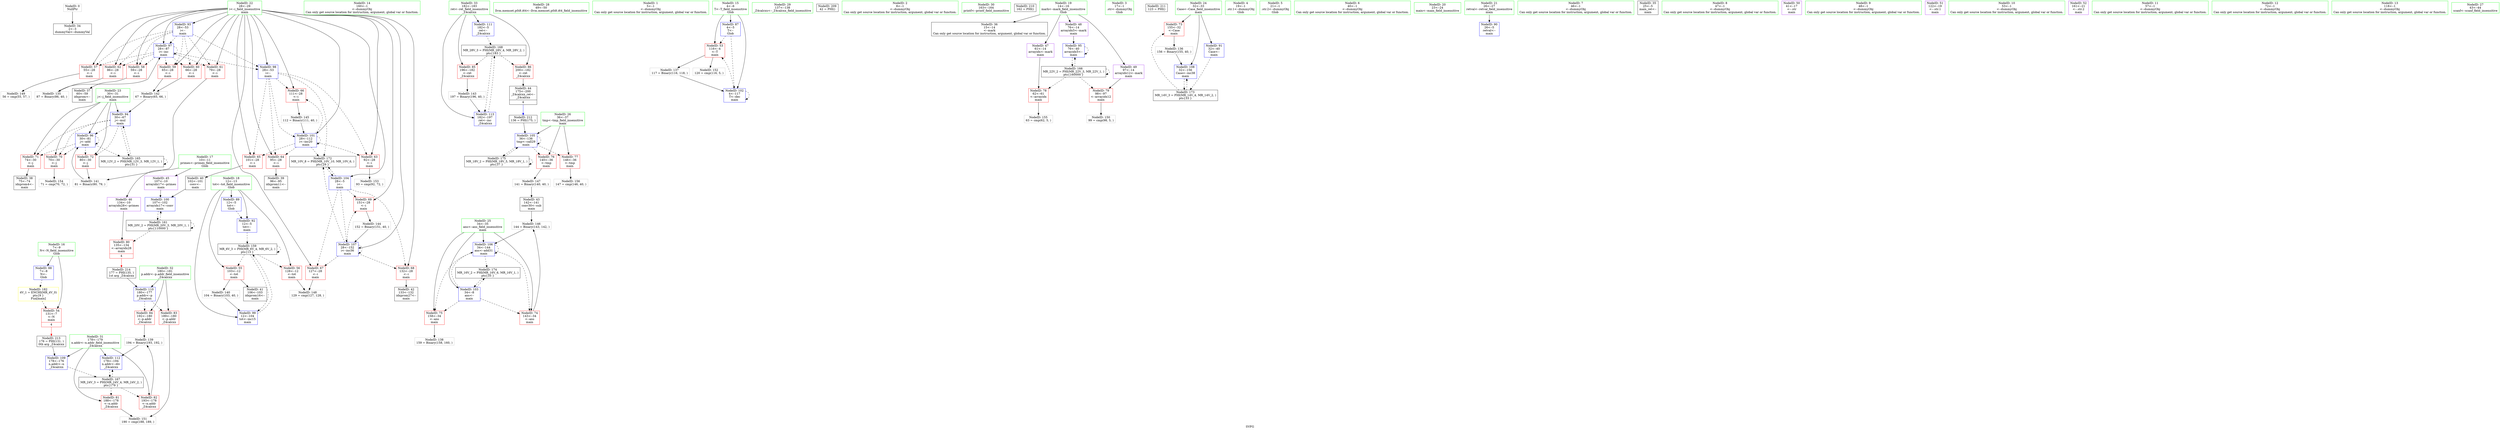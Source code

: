 digraph "SVFG" {
	label="SVFG";

	Node0x55c2817890e0 [shape=record,color=grey,label="{NodeID: 0\nNullPtr}"];
	Node0x55c2817890e0 -> Node0x55c2817a32b0[style=solid];
	Node0x55c2817a3f40 [shape=record,color=blue,label="{NodeID: 97\n28\<--87\ni\<--inc\nmain\n}"];
	Node0x55c2817a3f40 -> Node0x55c2817a55e0[style=dashed];
	Node0x55c2817a3f40 -> Node0x55c2817a56b0[style=dashed];
	Node0x55c2817a3f40 -> Node0x55c2817a5780[style=dashed];
	Node0x55c2817a3f40 -> Node0x55c2817a5850[style=dashed];
	Node0x55c2817a3f40 -> Node0x55c2817a5920[style=dashed];
	Node0x55c2817a3f40 -> Node0x55c2817a59f0[style=dashed];
	Node0x55c2817a3f40 -> Node0x55c2817a3f40[style=dashed];
	Node0x55c2817a3f40 -> Node0x55c2817a4010[style=dashed];
	Node0x55c2817a2170 [shape=record,color=green,label="{NodeID: 14\n160\<--1\n\<--dummyObj\nCan only get source location for instruction, argument, global var or function.}"];
	Node0x55c2817a8a80 [shape=record,color=blue,label="{NodeID: 111\n182\<--5\nret\<--\n_Z4calcxx\n}"];
	Node0x55c2817a8a80 -> Node0x55c2817b53a0[style=dashed];
	Node0x55c2817a2d40 [shape=record,color=green,label="{NodeID: 28\n49\<--50\nllvm.memset.p0i8.i64\<--llvm.memset.p0i8.i64_field_insensitive\n}"];
	Node0x55c2817a3990 [shape=record,color=black,label="{NodeID: 42\n133\<--132\nidxprom27\<--\nmain\n}"];
	Node0x55c2817a4840 [shape=record,color=grey,label="{NodeID: 139\n194 = Binary(193, 192, )\n}"];
	Node0x55c2817a4840 -> Node0x55c2817a8b50[style=solid];
	Node0x55c2817a5510 [shape=record,color=red,label="{NodeID: 56\n128\<--12\n\<--tot\nmain\n}"];
	Node0x55c2817a5510 -> Node0x55c2817abcf0[style=solid];
	Node0x55c2817ac470 [shape=record,color=grey,label="{NodeID: 153\n93 = cmp(92, 72, )\n}"];
	Node0x55c2817a6070 [shape=record,color=red,label="{NodeID: 70\n70\<--30\n\<--j\nmain\n}"];
	Node0x55c2817a6070 -> Node0x55c2817ac5f0[style=solid];
	Node0x55c2817b4ea0 [shape=record,color=black,label="{NodeID: 167\nMR_24V_3 = PHI(MR_24V_4, MR_24V_2, )\npts\{179 \}\n}"];
	Node0x55c2817b4ea0 -> Node0x55c2817a6960[style=dashed];
	Node0x55c2817b4ea0 -> Node0x55c2817a6a30[style=dashed];
	Node0x55c2817b4ea0 -> Node0x55c2817a8b50[style=dashed];
	Node0x55c2817a6bd0 [shape=record,color=red,label="{NodeID: 84\n192\<--180\n\<--p.addr\n_Z4calcxx\n}"];
	Node0x55c2817a6bd0 -> Node0x55c2817a4840[style=solid];
	Node0x55c281787a60 [shape=record,color=green,label="{NodeID: 1\n5\<--1\n\<--dummyObj\nCan only get source location for instruction, argument, global var or function.}"];
	Node0x55c2817a4010 [shape=record,color=blue,label="{NodeID: 98\n28\<--53\ni\<--\nmain\n}"];
	Node0x55c2817a4010 -> Node0x55c2817a5ac0[style=dashed];
	Node0x55c2817a4010 -> Node0x55c2817a5b90[style=dashed];
	Node0x55c2817a4010 -> Node0x55c2817a5c60[style=dashed];
	Node0x55c2817a4010 -> Node0x55c2817a5d30[style=dashed];
	Node0x55c2817a4010 -> Node0x55c2817a4280[style=dashed];
	Node0x55c2817a4010 -> Node0x55c2817b67a0[style=dashed];
	Node0x55c2817a2200 [shape=record,color=green,label="{NodeID: 15\n4\<--6\nT\<--T_field_insensitive\nGlob }"];
	Node0x55c2817a2200 -> Node0x55c2817a52a0[style=solid];
	Node0x55c2817a2200 -> Node0x55c2817a6e40[style=solid];
	Node0x55c2817a2200 -> Node0x55c2817a4350[style=solid];
	Node0x55c2817a8b50 [shape=record,color=blue,label="{NodeID: 112\n178\<--194\nn.addr\<--div\n_Z4calcxx\n}"];
	Node0x55c2817a8b50 -> Node0x55c2817b4ea0[style=dashed];
	Node0x55c2817a2e40 [shape=record,color=green,label="{NodeID: 29\n137\<--138\n_Z4calcxx\<--_Z4calcxx_field_insensitive\n}"];
	Node0x55c2817c6830 [shape=record,color=black,label="{NodeID: 209\n42 = PHI()\n}"];
	Node0x55c2817a3a60 [shape=record,color=black,label="{NodeID: 43\n142\<--141\nconv30\<--sub\nmain\n}"];
	Node0x55c2817a3a60 -> Node0x55c2817ab9f0[style=solid];
	Node0x55c2817a49c0 [shape=record,color=grey,label="{NodeID: 140\n104 = Binary(103, 40, )\n}"];
	Node0x55c2817a49c0 -> Node0x55c2817a40e0[style=solid];
	Node0x55c2817a55e0 [shape=record,color=red,label="{NodeID: 57\n55\<--28\n\<--i\nmain\n}"];
	Node0x55c2817a55e0 -> Node0x55c2817abe70[style=solid];
	Node0x55c2817ac5f0 [shape=record,color=grey,label="{NodeID: 154\n71 = cmp(70, 72, )\n}"];
	Node0x55c2817a6140 [shape=record,color=red,label="{NodeID: 71\n74\<--30\n\<--j\nmain\n}"];
	Node0x55c2817a6140 -> Node0x55c2817a3650[style=solid];
	Node0x55c2817b53a0 [shape=record,color=black,label="{NodeID: 168\nMR_28V_3 = PHI(MR_28V_4, MR_28V_2, )\npts\{183 \}\n}"];
	Node0x55c2817b53a0 -> Node0x55c2817a6ca0[style=dashed];
	Node0x55c2817b53a0 -> Node0x55c2817a6d70[style=dashed];
	Node0x55c2817b53a0 -> Node0x55c2817a8c20[style=dashed];
	Node0x55c2817a6ca0 [shape=record,color=red,label="{NodeID: 85\n196\<--182\n\<--ret\n_Z4calcxx\n}"];
	Node0x55c2817a6ca0 -> Node0x55c2817ab5b0[style=solid];
	Node0x55c281788dc0 [shape=record,color=green,label="{NodeID: 2\n8\<--1\n\<--dummyObj\nCan only get source location for instruction, argument, global var or function.}"];
	Node0x55c2817ba7d0 [shape=record,color=yellow,style=double,label="{NodeID: 182\n4V_1 = ENCHI(MR_4V_0)\npts\{9 \}\nFun[main]}"];
	Node0x55c2817ba7d0 -> Node0x55c2817a5370[style=dashed];
	Node0x55c2817a40e0 [shape=record,color=blue,label="{NodeID: 99\n12\<--104\ntot\<--inc15\nmain\n}"];
	Node0x55c2817a40e0 -> Node0x55c2817b26a0[style=dashed];
	Node0x55c2817a2290 [shape=record,color=green,label="{NodeID: 16\n7\<--9\nN\<--N_field_insensitive\nGlob }"];
	Node0x55c2817a2290 -> Node0x55c2817a5370[style=solid];
	Node0x55c2817a2290 -> Node0x55c2817a6f40[style=solid];
	Node0x55c2817a8c20 [shape=record,color=blue,label="{NodeID: 113\n182\<--197\nret\<--inc\n_Z4calcxx\n}"];
	Node0x55c2817a8c20 -> Node0x55c2817b53a0[style=dashed];
	Node0x55c2817a2f40 [shape=record,color=green,label="{NodeID: 30\n163\<--164\nprintf\<--printf_field_insensitive\n}"];
	Node0x55c2817c6930 [shape=record,color=black,label="{NodeID: 210\n162 = PHI()\n}"];
	Node0x55c2817a3b30 [shape=record,color=black,label="{NodeID: 44\n175\<--200\n_Z4calcxx_ret\<--\n_Z4calcxx\n|{<s0>4}}"];
	Node0x55c2817a3b30:s0 -> Node0x55c2817c6b30[style=solid,color=blue];
	Node0x55c2817a4b40 [shape=record,color=grey,label="{NodeID: 141\n81 = Binary(80, 79, )\n}"];
	Node0x55c2817a4b40 -> Node0x55c2817a3e70[style=solid];
	Node0x55c2817a56b0 [shape=record,color=red,label="{NodeID: 58\n59\<--28\n\<--i\nmain\n}"];
	Node0x55c2817a56b0 -> Node0x55c2817a3580[style=solid];
	Node0x55c2817ac770 [shape=record,color=grey,label="{NodeID: 155\n63 = cmp(62, 5, )\n}"];
	Node0x55c2817a6210 [shape=record,color=red,label="{NodeID: 72\n80\<--30\n\<--j\nmain\n}"];
	Node0x55c2817a6210 -> Node0x55c2817a4b40[style=solid];
	Node0x55c2817a6d70 [shape=record,color=red,label="{NodeID: 86\n200\<--182\n\<--ret\n_Z4calcxx\n}"];
	Node0x55c2817a6d70 -> Node0x55c2817a3b30[style=solid];
	Node0x55c281788120 [shape=record,color=green,label="{NodeID: 3\n17\<--1\n.str\<--dummyObj\nGlob }"];
	Node0x55c2817a41b0 [shape=record,color=blue,label="{NodeID: 100\n107\<--102\narrayidx17\<--conv\nmain\n}"];
	Node0x55c2817a41b0 -> Node0x55c2817b30a0[style=dashed];
	Node0x55c2817a2360 [shape=record,color=green,label="{NodeID: 17\n10\<--11\nprimes\<--primes_field_insensitive\nGlob }"];
	Node0x55c2817a2360 -> Node0x55c2817a3c00[style=solid];
	Node0x55c2817a2360 -> Node0x55c2817a3cd0[style=solid];
	Node0x55c2817a3040 [shape=record,color=green,label="{NodeID: 31\n178\<--179\nn.addr\<--n.addr_field_insensitive\n_Z4calcxx\n}"];
	Node0x55c2817a3040 -> Node0x55c2817a6960[style=solid];
	Node0x55c2817a3040 -> Node0x55c2817a6a30[style=solid];
	Node0x55c2817a3040 -> Node0x55c2817a88e0[style=solid];
	Node0x55c2817a3040 -> Node0x55c2817a8b50[style=solid];
	Node0x55c2817c6a30 [shape=record,color=black,label="{NodeID: 211\n123 = PHI()\n}"];
	Node0x55c2817a3c00 [shape=record,color=purple,label="{NodeID: 45\n107\<--10\narrayidx17\<--primes\nmain\n}"];
	Node0x55c2817a3c00 -> Node0x55c2817a41b0[style=solid];
	Node0x55c2817a4cc0 [shape=record,color=grey,label="{NodeID: 142\n67 = Binary(65, 66, )\n}"];
	Node0x55c2817a4cc0 -> Node0x55c2817a7480[style=solid];
	Node0x55c2817a5780 [shape=record,color=red,label="{NodeID: 59\n65\<--28\n\<--i\nmain\n}"];
	Node0x55c2817a5780 -> Node0x55c2817a4cc0[style=solid];
	Node0x55c2817ac8f0 [shape=record,color=grey,label="{NodeID: 156\n147 = cmp(146, 40, )\n}"];
	Node0x55c2817a62e0 [shape=record,color=red,label="{NodeID: 73\n155\<--32\n\<--Case\nmain\n}"];
	Node0x55c2817a62e0 -> Node0x55c2817aa2e0[style=solid];
	Node0x55c2817a6e40 [shape=record,color=blue,label="{NodeID: 87\n4\<--5\nT\<--\nGlob }"];
	Node0x55c2817a6e40 -> Node0x55c2817a52a0[style=dashed];
	Node0x55c2817a6e40 -> Node0x55c2817a4350[style=dashed];
	Node0x55c2817881b0 [shape=record,color=green,label="{NodeID: 4\n19\<--1\n.str.1\<--dummyObj\nGlob }"];
	Node0x55c2817a4280 [shape=record,color=blue,label="{NodeID: 101\n28\<--112\ni\<--inc20\nmain\n}"];
	Node0x55c2817a4280 -> Node0x55c2817a5ac0[style=dashed];
	Node0x55c2817a4280 -> Node0x55c2817a5b90[style=dashed];
	Node0x55c2817a4280 -> Node0x55c2817a5c60[style=dashed];
	Node0x55c2817a4280 -> Node0x55c2817a5d30[style=dashed];
	Node0x55c2817a4280 -> Node0x55c2817a4280[style=dashed];
	Node0x55c2817a4280 -> Node0x55c2817b67a0[style=dashed];
	Node0x55c2817a2460 [shape=record,color=green,label="{NodeID: 18\n12\<--13\ntot\<--tot_field_insensitive\nGlob }"];
	Node0x55c2817a2460 -> Node0x55c2817a5440[style=solid];
	Node0x55c2817a2460 -> Node0x55c2817a5510[style=solid];
	Node0x55c2817a2460 -> Node0x55c2817a7040[style=solid];
	Node0x55c2817a2460 -> Node0x55c2817a72e0[style=solid];
	Node0x55c2817a2460 -> Node0x55c2817a40e0[style=solid];
	Node0x55c2817a3110 [shape=record,color=green,label="{NodeID: 32\n180\<--181\np.addr\<--p.addr_field_insensitive\n_Z4calcxx\n}"];
	Node0x55c2817a3110 -> Node0x55c2817a6b00[style=solid];
	Node0x55c2817a3110 -> Node0x55c2817a6bd0[style=solid];
	Node0x55c2817a3110 -> Node0x55c2817a89b0[style=solid];
	Node0x55c2817c6b30 [shape=record,color=black,label="{NodeID: 212\n136 = PHI(175, )\n}"];
	Node0x55c2817c6b30 -> Node0x55c2817a45c0[style=solid];
	Node0x55c2817a3cd0 [shape=record,color=purple,label="{NodeID: 46\n134\<--10\narrayidx28\<--primes\nmain\n}"];
	Node0x55c2817a3cd0 -> Node0x55c2817a6890[style=solid];
	Node0x55c2817ab5b0 [shape=record,color=grey,label="{NodeID: 143\n197 = Binary(196, 40, )\n}"];
	Node0x55c2817ab5b0 -> Node0x55c2817a8c20[style=solid];
	Node0x55c2817a5850 [shape=record,color=red,label="{NodeID: 60\n66\<--28\n\<--i\nmain\n}"];
	Node0x55c2817a5850 -> Node0x55c2817a4cc0[style=solid];
	Node0x55c2817a63b0 [shape=record,color=red,label="{NodeID: 74\n143\<--34\n\<--ans\nmain\n}"];
	Node0x55c2817a63b0 -> Node0x55c2817ab9f0[style=solid];
	Node0x55c2817a6f40 [shape=record,color=blue,label="{NodeID: 88\n7\<--8\nN\<--\nGlob }"];
	Node0x55c2817a6f40 -> Node0x55c2817ba7d0[style=dashed];
	Node0x55c281787dc0 [shape=record,color=green,label="{NodeID: 5\n21\<--1\n.str.2\<--dummyObj\nGlob }"];
	Node0x55c2817a4350 [shape=record,color=blue,label="{NodeID: 102\n4\<--117\nT\<--dec\nmain\n}"];
	Node0x55c2817a4350 -> Node0x55c2817a52a0[style=dashed];
	Node0x55c2817a4350 -> Node0x55c2817a4350[style=dashed];
	Node0x55c2817a2560 [shape=record,color=green,label="{NodeID: 19\n14\<--16\nmark\<--mark_field_insensitive\nGlob }"];
	Node0x55c2817a2560 -> Node0x55c2817a3480[style=solid];
	Node0x55c2817a2560 -> Node0x55c2817a3da0[style=solid];
	Node0x55c2817a2560 -> Node0x55c2817a4e90[style=solid];
	Node0x55c2817a2560 -> Node0x55c2817a4f60[style=solid];
	Node0x55c2817a31e0 [shape=record,color=green,label="{NodeID: 33\n182\<--183\nret\<--ret_field_insensitive\n_Z4calcxx\n}"];
	Node0x55c2817a31e0 -> Node0x55c2817a6ca0[style=solid];
	Node0x55c2817a31e0 -> Node0x55c2817a6d70[style=solid];
	Node0x55c2817a31e0 -> Node0x55c2817a8a80[style=solid];
	Node0x55c2817a31e0 -> Node0x55c2817a8c20[style=solid];
	Node0x55c2817c71b0 [shape=record,color=black,label="{NodeID: 213\n176 = PHI(131, )\n0th arg _Z4calcxx }"];
	Node0x55c2817c71b0 -> Node0x55c2817a88e0[style=solid];
	Node0x55c2817a3da0 [shape=record,color=purple,label="{NodeID: 47\n61\<--14\narrayidx\<--mark\nmain\n}"];
	Node0x55c2817a3da0 -> Node0x55c2817a66f0[style=solid];
	Node0x55c2817ab6f0 [shape=record,color=grey,label="{NodeID: 144\n152 = Binary(151, 40, )\n}"];
	Node0x55c2817ab6f0 -> Node0x55c2817a8740[style=solid];
	Node0x55c2817a5920 [shape=record,color=red,label="{NodeID: 61\n79\<--28\n\<--i\nmain\n}"];
	Node0x55c2817a5920 -> Node0x55c2817a4b40[style=solid];
	Node0x55c2817a6480 [shape=record,color=red,label="{NodeID: 75\n158\<--34\n\<--ans\nmain\n}"];
	Node0x55c2817a6480 -> Node0x55c2817a46c0[style=solid];
	Node0x55c2817b67a0 [shape=record,color=black,label="{NodeID: 172\nMR_10V_8 = PHI(MR_10V_10, MR_10V_6, )\npts\{29 \}\n}"];
	Node0x55c2817b67a0 -> Node0x55c2817a44f0[style=dashed];
	Node0x55c2817a7040 [shape=record,color=blue,label="{NodeID: 89\n12\<--5\ntot\<--\nGlob }"];
	Node0x55c2817a7040 -> Node0x55c2817a72e0[style=dashed];
	Node0x55c281787e50 [shape=record,color=green,label="{NodeID: 6\n40\<--1\n\<--dummyObj\nCan only get source location for instruction, argument, global var or function.}"];
	Node0x55c2817a4420 [shape=record,color=blue,label="{NodeID: 103\n34\<--8\nans\<--\nmain\n}"];
	Node0x55c2817a4420 -> Node0x55c2817a63b0[style=dashed];
	Node0x55c2817a4420 -> Node0x55c2817a6480[style=dashed];
	Node0x55c2817a4420 -> Node0x55c2817a8670[style=dashed];
	Node0x55c2817a4420 -> Node0x55c2817b71a0[style=dashed];
	Node0x55c2817a2660 [shape=record,color=green,label="{NodeID: 20\n23\<--24\nmain\<--main_field_insensitive\n}"];
	Node0x55c2817a32b0 [shape=record,color=black,label="{NodeID: 34\n2\<--3\ndummyVal\<--dummyVal\n}"];
	Node0x55c2817c72b0 [shape=record,color=black,label="{NodeID: 214\n177 = PHI(135, )\n1st arg _Z4calcxx }"];
	Node0x55c2817c72b0 -> Node0x55c2817a89b0[style=solid];
	Node0x55c2817a4e90 [shape=record,color=purple,label="{NodeID: 48\n76\<--14\narrayidx5\<--mark\nmain\n}"];
	Node0x55c2817a4e90 -> Node0x55c2817a7550[style=solid];
	Node0x55c2817ab870 [shape=record,color=grey,label="{NodeID: 145\n112 = Binary(111, 40, )\n}"];
	Node0x55c2817ab870 -> Node0x55c2817a4280[style=solid];
	Node0x55c2817a59f0 [shape=record,color=red,label="{NodeID: 62\n86\<--28\n\<--i\nmain\n}"];
	Node0x55c2817a59f0 -> Node0x55c2817aa160[style=solid];
	Node0x55c2817b26a0 [shape=record,color=black,label="{NodeID: 159\nMR_6V_3 = PHI(MR_6V_4, MR_6V_2, )\npts\{13 \}\n}"];
	Node0x55c2817b26a0 -> Node0x55c2817a5440[style=dashed];
	Node0x55c2817b26a0 -> Node0x55c2817a5510[style=dashed];
	Node0x55c2817b26a0 -> Node0x55c2817a40e0[style=dashed];
	Node0x55c2817b26a0 -> Node0x55c2817b26a0[style=dashed];
	Node0x55c2817a6550 [shape=record,color=red,label="{NodeID: 76\n140\<--36\n\<--tmp\nmain\n}"];
	Node0x55c2817a6550 -> Node0x55c2817abb70[style=solid];
	Node0x55c2817b6ca0 [shape=record,color=black,label="{NodeID: 173\nMR_14V_3 = PHI(MR_14V_4, MR_14V_2, )\npts\{33 \}\n}"];
	Node0x55c2817b6ca0 -> Node0x55c2817a62e0[style=dashed];
	Node0x55c2817b6ca0 -> Node0x55c2817a8810[style=dashed];
	Node0x55c2817a7140 [shape=record,color=blue,label="{NodeID: 90\n26\<--5\nretval\<--\nmain\n}"];
	Node0x55c281787ee0 [shape=record,color=green,label="{NodeID: 7\n46\<--1\n\<--dummyObj\nCan only get source location for instruction, argument, global var or function.}"];
	Node0x55c2817a44f0 [shape=record,color=blue,label="{NodeID: 104\n28\<--5\ni\<--\nmain\n}"];
	Node0x55c2817a44f0 -> Node0x55c2817a5e00[style=dashed];
	Node0x55c2817a44f0 -> Node0x55c2817a5ed0[style=dashed];
	Node0x55c2817a44f0 -> Node0x55c2817a5fa0[style=dashed];
	Node0x55c2817a44f0 -> Node0x55c2817a8740[style=dashed];
	Node0x55c2817a44f0 -> Node0x55c2817b67a0[style=dashed];
	Node0x55c2817a2760 [shape=record,color=green,label="{NodeID: 21\n26\<--27\nretval\<--retval_field_insensitive\nmain\n}"];
	Node0x55c2817a2760 -> Node0x55c2817a7140[style=solid];
	Node0x55c2817a33b0 [shape=record,color=black,label="{NodeID: 35\n25\<--5\nmain_ret\<--\nmain\n}"];
	Node0x55c2817a4f60 [shape=record,color=purple,label="{NodeID: 49\n97\<--14\narrayidx12\<--mark\nmain\n}"];
	Node0x55c2817a4f60 -> Node0x55c2817a67c0[style=solid];
	Node0x55c2817ab9f0 [shape=record,color=grey,label="{NodeID: 146\n144 = Binary(143, 142, )\n}"];
	Node0x55c2817ab9f0 -> Node0x55c2817a8670[style=solid];
	Node0x55c2817a5ac0 [shape=record,color=red,label="{NodeID: 63\n92\<--28\n\<--i\nmain\n}"];
	Node0x55c2817a5ac0 -> Node0x55c2817ac470[style=solid];
	Node0x55c2817a6620 [shape=record,color=red,label="{NodeID: 77\n146\<--36\n\<--tmp\nmain\n}"];
	Node0x55c2817a6620 -> Node0x55c2817ac8f0[style=solid];
	Node0x55c2817b71a0 [shape=record,color=black,label="{NodeID: 174\nMR_16V_2 = PHI(MR_16V_6, MR_16V_1, )\npts\{35 \}\n}"];
	Node0x55c2817b71a0 -> Node0x55c2817a4420[style=dashed];
	Node0x55c2817a7210 [shape=record,color=blue,label="{NodeID: 91\n32\<--40\nCase\<--\nmain\n}"];
	Node0x55c2817a7210 -> Node0x55c2817b6ca0[style=dashed];
	Node0x55c281787790 [shape=record,color=green,label="{NodeID: 8\n47\<--1\n\<--dummyObj\nCan only get source location for instruction, argument, global var or function.}"];
	Node0x55c2817a45c0 [shape=record,color=blue,label="{NodeID: 105\n36\<--136\ntmp\<--call29\nmain\n}"];
	Node0x55c2817a45c0 -> Node0x55c2817a6550[style=dashed];
	Node0x55c2817a45c0 -> Node0x55c2817a6620[style=dashed];
	Node0x55c2817a45c0 -> Node0x55c2817a45c0[style=dashed];
	Node0x55c2817a45c0 -> Node0x55c2817b76a0[style=dashed];
	Node0x55c2817a2830 [shape=record,color=green,label="{NodeID: 22\n28\<--29\ni\<--i_field_insensitive\nmain\n}"];
	Node0x55c2817a2830 -> Node0x55c2817a55e0[style=solid];
	Node0x55c2817a2830 -> Node0x55c2817a56b0[style=solid];
	Node0x55c2817a2830 -> Node0x55c2817a5780[style=solid];
	Node0x55c2817a2830 -> Node0x55c2817a5850[style=solid];
	Node0x55c2817a2830 -> Node0x55c2817a5920[style=solid];
	Node0x55c2817a2830 -> Node0x55c2817a59f0[style=solid];
	Node0x55c2817a2830 -> Node0x55c2817a5ac0[style=solid];
	Node0x55c2817a2830 -> Node0x55c2817a5b90[style=solid];
	Node0x55c2817a2830 -> Node0x55c2817a5c60[style=solid];
	Node0x55c2817a2830 -> Node0x55c2817a5d30[style=solid];
	Node0x55c2817a2830 -> Node0x55c2817a5e00[style=solid];
	Node0x55c2817a2830 -> Node0x55c2817a5ed0[style=solid];
	Node0x55c2817a2830 -> Node0x55c2817a5fa0[style=solid];
	Node0x55c2817a2830 -> Node0x55c2817a73b0[style=solid];
	Node0x55c2817a2830 -> Node0x55c2817a3f40[style=solid];
	Node0x55c2817a2830 -> Node0x55c2817a4010[style=solid];
	Node0x55c2817a2830 -> Node0x55c2817a4280[style=solid];
	Node0x55c2817a2830 -> Node0x55c2817a44f0[style=solid];
	Node0x55c2817a2830 -> Node0x55c2817a8740[style=solid];
	Node0x55c2817a3480 [shape=record,color=black,label="{NodeID: 36\n15\<--14\n\<--mark\nCan only get source location for instruction, argument, global var or function.}"];
	Node0x55c2817a5030 [shape=record,color=purple,label="{NodeID: 50\n41\<--17\n\<--.str\nmain\n}"];
	Node0x55c2817abb70 [shape=record,color=grey,label="{NodeID: 147\n141 = Binary(140, 40, )\n}"];
	Node0x55c2817abb70 -> Node0x55c2817a3a60[style=solid];
	Node0x55c2817a5b90 [shape=record,color=red,label="{NodeID: 64\n95\<--28\n\<--i\nmain\n}"];
	Node0x55c2817a5b90 -> Node0x55c2817a3720[style=solid];
	Node0x55c2817b30a0 [shape=record,color=black,label="{NodeID: 161\nMR_20V_2 = PHI(MR_20V_3, MR_20V_1, )\npts\{110000 \}\n}"];
	Node0x55c2817b30a0 -> Node0x55c2817a6890[style=dashed];
	Node0x55c2817b30a0 -> Node0x55c2817a41b0[style=dashed];
	Node0x55c2817b30a0 -> Node0x55c2817b30a0[style=dashed];
	Node0x55c2817a66f0 [shape=record,color=red,label="{NodeID: 78\n62\<--61\n\<--arrayidx\nmain\n}"];
	Node0x55c2817a66f0 -> Node0x55c2817ac770[style=solid];
	Node0x55c2817b76a0 [shape=record,color=black,label="{NodeID: 175\nMR_18V_2 = PHI(MR_18V_5, MR_18V_1, )\npts\{37 \}\n}"];
	Node0x55c2817b76a0 -> Node0x55c2817a45c0[style=dashed];
	Node0x55c2817b76a0 -> Node0x55c2817b76a0[style=dashed];
	Node0x55c2817a72e0 [shape=record,color=blue,label="{NodeID: 92\n12\<--5\ntot\<--\nmain\n}"];
	Node0x55c2817a72e0 -> Node0x55c2817b26a0[style=dashed];
	Node0x55c281787820 [shape=record,color=green,label="{NodeID: 9\n48\<--1\n\<--dummyObj\nCan only get source location for instruction, argument, global var or function.}"];
	Node0x55c2817a8670 [shape=record,color=blue,label="{NodeID: 106\n34\<--144\nans\<--add31\nmain\n}"];
	Node0x55c2817a8670 -> Node0x55c2817a63b0[style=dashed];
	Node0x55c2817a8670 -> Node0x55c2817a6480[style=dashed];
	Node0x55c2817a8670 -> Node0x55c2817a8670[style=dashed];
	Node0x55c2817a8670 -> Node0x55c2817b71a0[style=dashed];
	Node0x55c2817a2900 [shape=record,color=green,label="{NodeID: 23\n30\<--31\nj\<--j_field_insensitive\nmain\n}"];
	Node0x55c2817a2900 -> Node0x55c2817a6070[style=solid];
	Node0x55c2817a2900 -> Node0x55c2817a6140[style=solid];
	Node0x55c2817a2900 -> Node0x55c2817a6210[style=solid];
	Node0x55c2817a2900 -> Node0x55c2817a7480[style=solid];
	Node0x55c2817a2900 -> Node0x55c2817a3e70[style=solid];
	Node0x55c2817a3580 [shape=record,color=black,label="{NodeID: 37\n60\<--59\nidxprom\<--\nmain\n}"];
	Node0x55c2817a5100 [shape=record,color=purple,label="{NodeID: 51\n122\<--19\n\<--.str.1\nmain\n}"];
	Node0x55c2817abcf0 [shape=record,color=grey,label="{NodeID: 148\n129 = cmp(127, 128, )\n}"];
	Node0x55c2817a5c60 [shape=record,color=red,label="{NodeID: 65\n101\<--28\n\<--i\nmain\n}"];
	Node0x55c2817a5c60 -> Node0x55c2817a37f0[style=solid];
	Node0x55c2817a67c0 [shape=record,color=red,label="{NodeID: 79\n98\<--97\n\<--arrayidx12\nmain\n}"];
	Node0x55c2817a67c0 -> Node0x55c2817abff0[style=solid];
	Node0x55c2817a73b0 [shape=record,color=blue,label="{NodeID: 93\n28\<--53\ni\<--\nmain\n}"];
	Node0x55c2817a73b0 -> Node0x55c2817a55e0[style=dashed];
	Node0x55c2817a73b0 -> Node0x55c2817a56b0[style=dashed];
	Node0x55c2817a73b0 -> Node0x55c2817a5780[style=dashed];
	Node0x55c2817a73b0 -> Node0x55c2817a5850[style=dashed];
	Node0x55c2817a73b0 -> Node0x55c2817a5920[style=dashed];
	Node0x55c2817a73b0 -> Node0x55c2817a59f0[style=dashed];
	Node0x55c2817a73b0 -> Node0x55c2817a3f40[style=dashed];
	Node0x55c2817a73b0 -> Node0x55c2817a4010[style=dashed];
	Node0x55c2817878b0 [shape=record,color=green,label="{NodeID: 10\n53\<--1\n\<--dummyObj\nCan only get source location for instruction, argument, global var or function.}"];
	Node0x55c2817a8740 [shape=record,color=blue,label="{NodeID: 107\n28\<--152\ni\<--inc36\nmain\n}"];
	Node0x55c2817a8740 -> Node0x55c2817a5e00[style=dashed];
	Node0x55c2817a8740 -> Node0x55c2817a5ed0[style=dashed];
	Node0x55c2817a8740 -> Node0x55c2817a5fa0[style=dashed];
	Node0x55c2817a8740 -> Node0x55c2817a8740[style=dashed];
	Node0x55c2817a8740 -> Node0x55c2817b67a0[style=dashed];
	Node0x55c2817a29d0 [shape=record,color=green,label="{NodeID: 24\n32\<--33\nCase\<--Case_field_insensitive\nmain\n}"];
	Node0x55c2817a29d0 -> Node0x55c2817a62e0[style=solid];
	Node0x55c2817a29d0 -> Node0x55c2817a7210[style=solid];
	Node0x55c2817a29d0 -> Node0x55c2817a8810[style=solid];
	Node0x55c2817a3650 [shape=record,color=black,label="{NodeID: 38\n75\<--74\nidxprom4\<--\nmain\n}"];
	Node0x55c2817aa160 [shape=record,color=grey,label="{NodeID: 135\n87 = Binary(86, 40, )\n}"];
	Node0x55c2817aa160 -> Node0x55c2817a3f40[style=solid];
	Node0x55c2817a51d0 [shape=record,color=purple,label="{NodeID: 52\n161\<--21\n\<--.str.2\nmain\n}"];
	Node0x55c2817abe70 [shape=record,color=grey,label="{NodeID: 149\n56 = cmp(55, 57, )\n}"];
	Node0x55c2817a5d30 [shape=record,color=red,label="{NodeID: 66\n111\<--28\n\<--i\nmain\n}"];
	Node0x55c2817a5d30 -> Node0x55c2817ab870[style=solid];
	Node0x55c2817a6890 [shape=record,color=red,label="{NodeID: 80\n135\<--134\n\<--arrayidx28\nmain\n|{<s0>4}}"];
	Node0x55c2817a6890:s0 -> Node0x55c2817c72b0[style=solid,color=red];
	Node0x55c2817a7480 [shape=record,color=blue,label="{NodeID: 94\n30\<--67\nj\<--mul\nmain\n}"];
	Node0x55c2817a7480 -> Node0x55c2817a6070[style=dashed];
	Node0x55c2817a7480 -> Node0x55c2817a6140[style=dashed];
	Node0x55c2817a7480 -> Node0x55c2817a6210[style=dashed];
	Node0x55c2817a7480 -> Node0x55c2817a3e70[style=dashed];
	Node0x55c2817a7480 -> Node0x55c2817b44a0[style=dashed];
	Node0x55c281787940 [shape=record,color=green,label="{NodeID: 11\n57\<--1\n\<--dummyObj\nCan only get source location for instruction, argument, global var or function.}"];
	Node0x55c2817a8810 [shape=record,color=blue,label="{NodeID: 108\n32\<--156\nCase\<--inc38\nmain\n}"];
	Node0x55c2817a8810 -> Node0x55c2817b6ca0[style=dashed];
	Node0x55c2817a2aa0 [shape=record,color=green,label="{NodeID: 25\n34\<--35\nans\<--ans_field_insensitive\nmain\n}"];
	Node0x55c2817a2aa0 -> Node0x55c2817a63b0[style=solid];
	Node0x55c2817a2aa0 -> Node0x55c2817a6480[style=solid];
	Node0x55c2817a2aa0 -> Node0x55c2817a4420[style=solid];
	Node0x55c2817a2aa0 -> Node0x55c2817a8670[style=solid];
	Node0x55c2817a3720 [shape=record,color=black,label="{NodeID: 39\n96\<--95\nidxprom11\<--\nmain\n}"];
	Node0x55c2817aa2e0 [shape=record,color=grey,label="{NodeID: 136\n156 = Binary(155, 40, )\n}"];
	Node0x55c2817aa2e0 -> Node0x55c2817a8810[style=solid];
	Node0x55c2817a52a0 [shape=record,color=red,label="{NodeID: 53\n116\<--4\n\<--T\nmain\n}"];
	Node0x55c2817a52a0 -> Node0x55c2817aa460[style=solid];
	Node0x55c2817a52a0 -> Node0x55c2817ac2f0[style=solid];
	Node0x55c2817abff0 [shape=record,color=grey,label="{NodeID: 150\n99 = cmp(98, 5, )\n}"];
	Node0x55c2817a5e00 [shape=record,color=red,label="{NodeID: 67\n127\<--28\n\<--i\nmain\n}"];
	Node0x55c2817a5e00 -> Node0x55c2817abcf0[style=solid];
	Node0x55c2817a6960 [shape=record,color=red,label="{NodeID: 81\n188\<--178\n\<--n.addr\n_Z4calcxx\n}"];
	Node0x55c2817a6960 -> Node0x55c2817ac170[style=solid];
	Node0x55c2817a7550 [shape=record,color=blue,label="{NodeID: 95\n76\<--40\narrayidx5\<--\nmain\n}"];
	Node0x55c2817a7550 -> Node0x55c2817a7550[style=dashed];
	Node0x55c2817a7550 -> Node0x55c2817b49a0[style=dashed];
	Node0x55c2817a2050 [shape=record,color=green,label="{NodeID: 12\n72\<--1\n\<--dummyObj\nCan only get source location for instruction, argument, global var or function.}"];
	Node0x55c2817a88e0 [shape=record,color=blue,label="{NodeID: 109\n178\<--176\nn.addr\<--n\n_Z4calcxx\n}"];
	Node0x55c2817a88e0 -> Node0x55c2817b4ea0[style=dashed];
	Node0x55c2817a2b70 [shape=record,color=green,label="{NodeID: 26\n36\<--37\ntmp\<--tmp_field_insensitive\nmain\n}"];
	Node0x55c2817a2b70 -> Node0x55c2817a6550[style=solid];
	Node0x55c2817a2b70 -> Node0x55c2817a6620[style=solid];
	Node0x55c2817a2b70 -> Node0x55c2817a45c0[style=solid];
	Node0x55c2817a37f0 [shape=record,color=black,label="{NodeID: 40\n102\<--101\nconv\<--\nmain\n}"];
	Node0x55c2817a37f0 -> Node0x55c2817a41b0[style=solid];
	Node0x55c2817aa460 [shape=record,color=grey,label="{NodeID: 137\n117 = Binary(116, 118, )\n}"];
	Node0x55c2817aa460 -> Node0x55c2817a4350[style=solid];
	Node0x55c2817a5370 [shape=record,color=red,label="{NodeID: 54\n131\<--7\n\<--N\nmain\n|{<s0>4}}"];
	Node0x55c2817a5370:s0 -> Node0x55c2817c71b0[style=solid,color=red];
	Node0x55c2817ac170 [shape=record,color=grey,label="{NodeID: 151\n190 = cmp(188, 189, )\n}"];
	Node0x55c2817a5ed0 [shape=record,color=red,label="{NodeID: 68\n132\<--28\n\<--i\nmain\n}"];
	Node0x55c2817a5ed0 -> Node0x55c2817a3990[style=solid];
	Node0x55c2817b44a0 [shape=record,color=black,label="{NodeID: 165\nMR_12V_2 = PHI(MR_12V_3, MR_12V_1, )\npts\{31 \}\n}"];
	Node0x55c2817b44a0 -> Node0x55c2817a7480[style=dashed];
	Node0x55c2817b44a0 -> Node0x55c2817b44a0[style=dashed];
	Node0x55c2817a6a30 [shape=record,color=red,label="{NodeID: 82\n193\<--178\n\<--n.addr\n_Z4calcxx\n}"];
	Node0x55c2817a6a30 -> Node0x55c2817a4840[style=solid];
	Node0x55c2817a3e70 [shape=record,color=blue,label="{NodeID: 96\n30\<--81\nj\<--add\nmain\n}"];
	Node0x55c2817a3e70 -> Node0x55c2817a6070[style=dashed];
	Node0x55c2817a3e70 -> Node0x55c2817a6140[style=dashed];
	Node0x55c2817a3e70 -> Node0x55c2817a6210[style=dashed];
	Node0x55c2817a3e70 -> Node0x55c2817a3e70[style=dashed];
	Node0x55c2817a3e70 -> Node0x55c2817b44a0[style=dashed];
	Node0x55c2817a20e0 [shape=record,color=green,label="{NodeID: 13\n118\<--1\n\<--dummyObj\nCan only get source location for instruction, argument, global var or function.}"];
	Node0x55c2817a89b0 [shape=record,color=blue,label="{NodeID: 110\n180\<--177\np.addr\<--p\n_Z4calcxx\n}"];
	Node0x55c2817a89b0 -> Node0x55c2817a6b00[style=dashed];
	Node0x55c2817a89b0 -> Node0x55c2817a6bd0[style=dashed];
	Node0x55c2817a2c40 [shape=record,color=green,label="{NodeID: 27\n43\<--44\nscanf\<--scanf_field_insensitive\n}"];
	Node0x55c2817a38c0 [shape=record,color=black,label="{NodeID: 41\n106\<--103\nidxprom16\<--\nmain\n}"];
	Node0x55c2817a46c0 [shape=record,color=grey,label="{NodeID: 138\n159 = Binary(158, 160, )\n}"];
	Node0x55c2817a5440 [shape=record,color=red,label="{NodeID: 55\n103\<--12\n\<--tot\nmain\n}"];
	Node0x55c2817a5440 -> Node0x55c2817a38c0[style=solid];
	Node0x55c2817a5440 -> Node0x55c2817a49c0[style=solid];
	Node0x55c2817ac2f0 [shape=record,color=grey,label="{NodeID: 152\n120 = cmp(116, 5, )\n}"];
	Node0x55c2817a5fa0 [shape=record,color=red,label="{NodeID: 69\n151\<--28\n\<--i\nmain\n}"];
	Node0x55c2817a5fa0 -> Node0x55c2817ab6f0[style=solid];
	Node0x55c2817b49a0 [shape=record,color=black,label="{NodeID: 166\nMR_22V_2 = PHI(MR_22V_3, MR_22V_1, )\npts\{160000 \}\n}"];
	Node0x55c2817b49a0 -> Node0x55c2817a66f0[style=dashed];
	Node0x55c2817b49a0 -> Node0x55c2817a67c0[style=dashed];
	Node0x55c2817b49a0 -> Node0x55c2817a7550[style=dashed];
	Node0x55c2817b49a0 -> Node0x55c2817b49a0[style=dashed];
	Node0x55c2817a6b00 [shape=record,color=red,label="{NodeID: 83\n189\<--180\n\<--p.addr\n_Z4calcxx\n}"];
	Node0x55c2817a6b00 -> Node0x55c2817ac170[style=solid];
}

